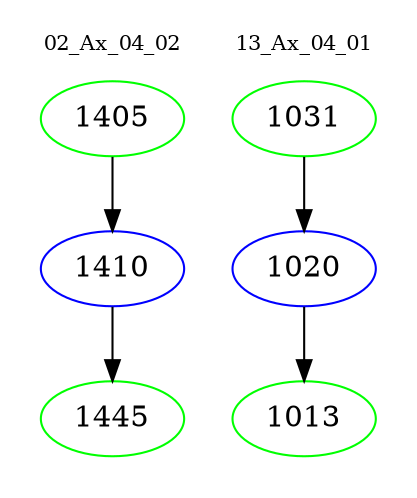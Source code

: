 digraph{
subgraph cluster_0 {
color = white
label = "02_Ax_04_02";
fontsize=10;
T0_1405 [label="1405", color="green"]
T0_1405 -> T0_1410 [color="black"]
T0_1410 [label="1410", color="blue"]
T0_1410 -> T0_1445 [color="black"]
T0_1445 [label="1445", color="green"]
}
subgraph cluster_1 {
color = white
label = "13_Ax_04_01";
fontsize=10;
T1_1031 [label="1031", color="green"]
T1_1031 -> T1_1020 [color="black"]
T1_1020 [label="1020", color="blue"]
T1_1020 -> T1_1013 [color="black"]
T1_1013 [label="1013", color="green"]
}
}

